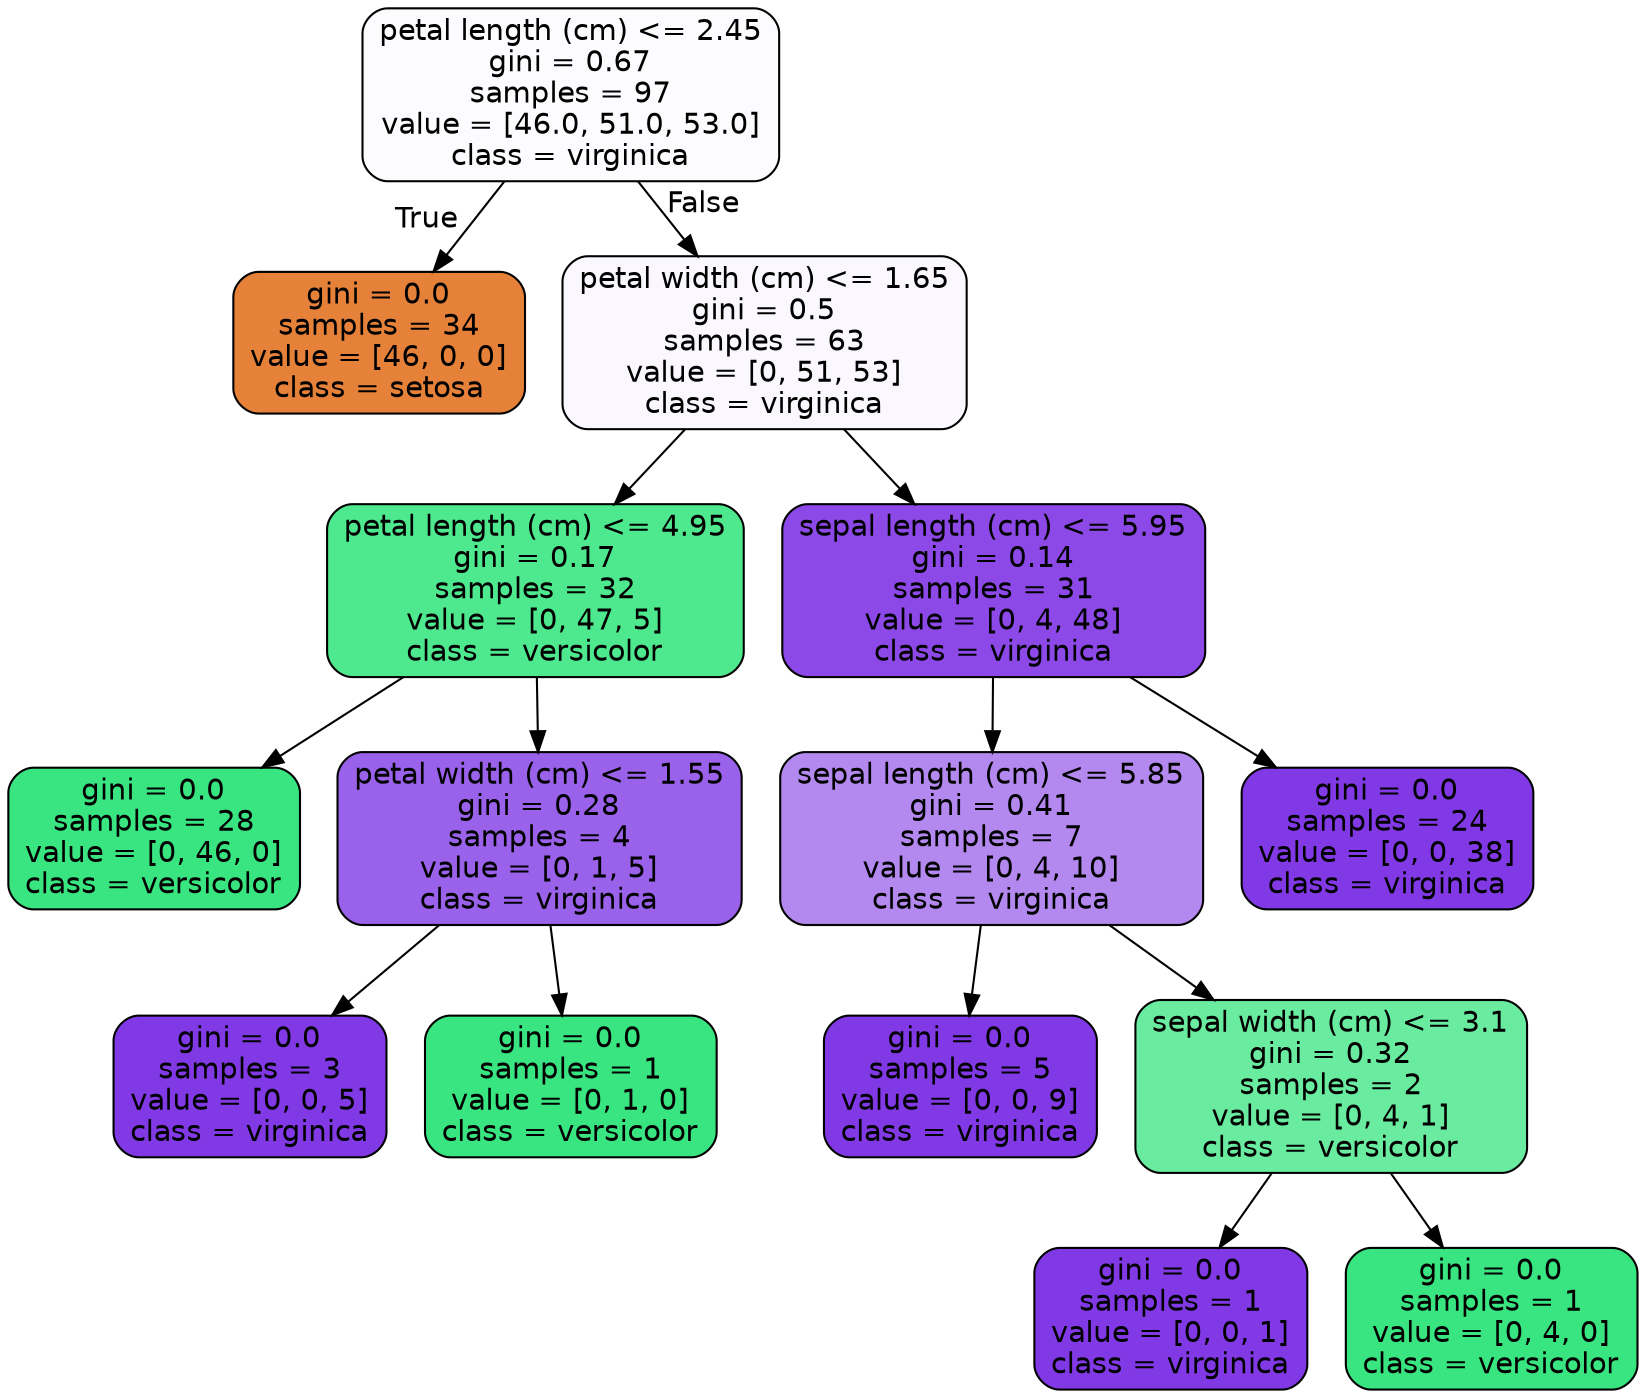 digraph Tree {
node [shape=box, style="filled, rounded", color="black", fontname="helvetica"] ;
edge [fontname="helvetica"] ;
0 [label="petal length (cm) <= 2.45\ngini = 0.67\nsamples = 97\nvalue = [46.0, 51.0, 53.0]\nclass = virginica", fillcolor="#fcfbfe"] ;
1 [label="gini = 0.0\nsamples = 34\nvalue = [46, 0, 0]\nclass = setosa", fillcolor="#e58139"] ;
0 -> 1 [labeldistance=2.5, labelangle=45, headlabel="True"] ;
2 [label="petal width (cm) <= 1.65\ngini = 0.5\nsamples = 63\nvalue = [0, 51, 53]\nclass = virginica", fillcolor="#faf8fe"] ;
0 -> 2 [labeldistance=2.5, labelangle=-45, headlabel="False"] ;
3 [label="petal length (cm) <= 4.95\ngini = 0.17\nsamples = 32\nvalue = [0, 47, 5]\nclass = versicolor", fillcolor="#4ee88e"] ;
2 -> 3 ;
4 [label="gini = 0.0\nsamples = 28\nvalue = [0, 46, 0]\nclass = versicolor", fillcolor="#39e581"] ;
3 -> 4 ;
5 [label="petal width (cm) <= 1.55\ngini = 0.28\nsamples = 4\nvalue = [0, 1, 5]\nclass = virginica", fillcolor="#9a61ea"] ;
3 -> 5 ;
6 [label="gini = 0.0\nsamples = 3\nvalue = [0, 0, 5]\nclass = virginica", fillcolor="#8139e5"] ;
5 -> 6 ;
7 [label="gini = 0.0\nsamples = 1\nvalue = [0, 1, 0]\nclass = versicolor", fillcolor="#39e581"] ;
5 -> 7 ;
8 [label="sepal length (cm) <= 5.95\ngini = 0.14\nsamples = 31\nvalue = [0, 4, 48]\nclass = virginica", fillcolor="#8c49e7"] ;
2 -> 8 ;
9 [label="sepal length (cm) <= 5.85\ngini = 0.41\nsamples = 7\nvalue = [0, 4, 10]\nclass = virginica", fillcolor="#b388ef"] ;
8 -> 9 ;
10 [label="gini = 0.0\nsamples = 5\nvalue = [0, 0, 9]\nclass = virginica", fillcolor="#8139e5"] ;
9 -> 10 ;
11 [label="sepal width (cm) <= 3.1\ngini = 0.32\nsamples = 2\nvalue = [0, 4, 1]\nclass = versicolor", fillcolor="#6aeca0"] ;
9 -> 11 ;
12 [label="gini = 0.0\nsamples = 1\nvalue = [0, 0, 1]\nclass = virginica", fillcolor="#8139e5"] ;
11 -> 12 ;
13 [label="gini = 0.0\nsamples = 1\nvalue = [0, 4, 0]\nclass = versicolor", fillcolor="#39e581"] ;
11 -> 13 ;
14 [label="gini = 0.0\nsamples = 24\nvalue = [0, 0, 38]\nclass = virginica", fillcolor="#8139e5"] ;
8 -> 14 ;
}